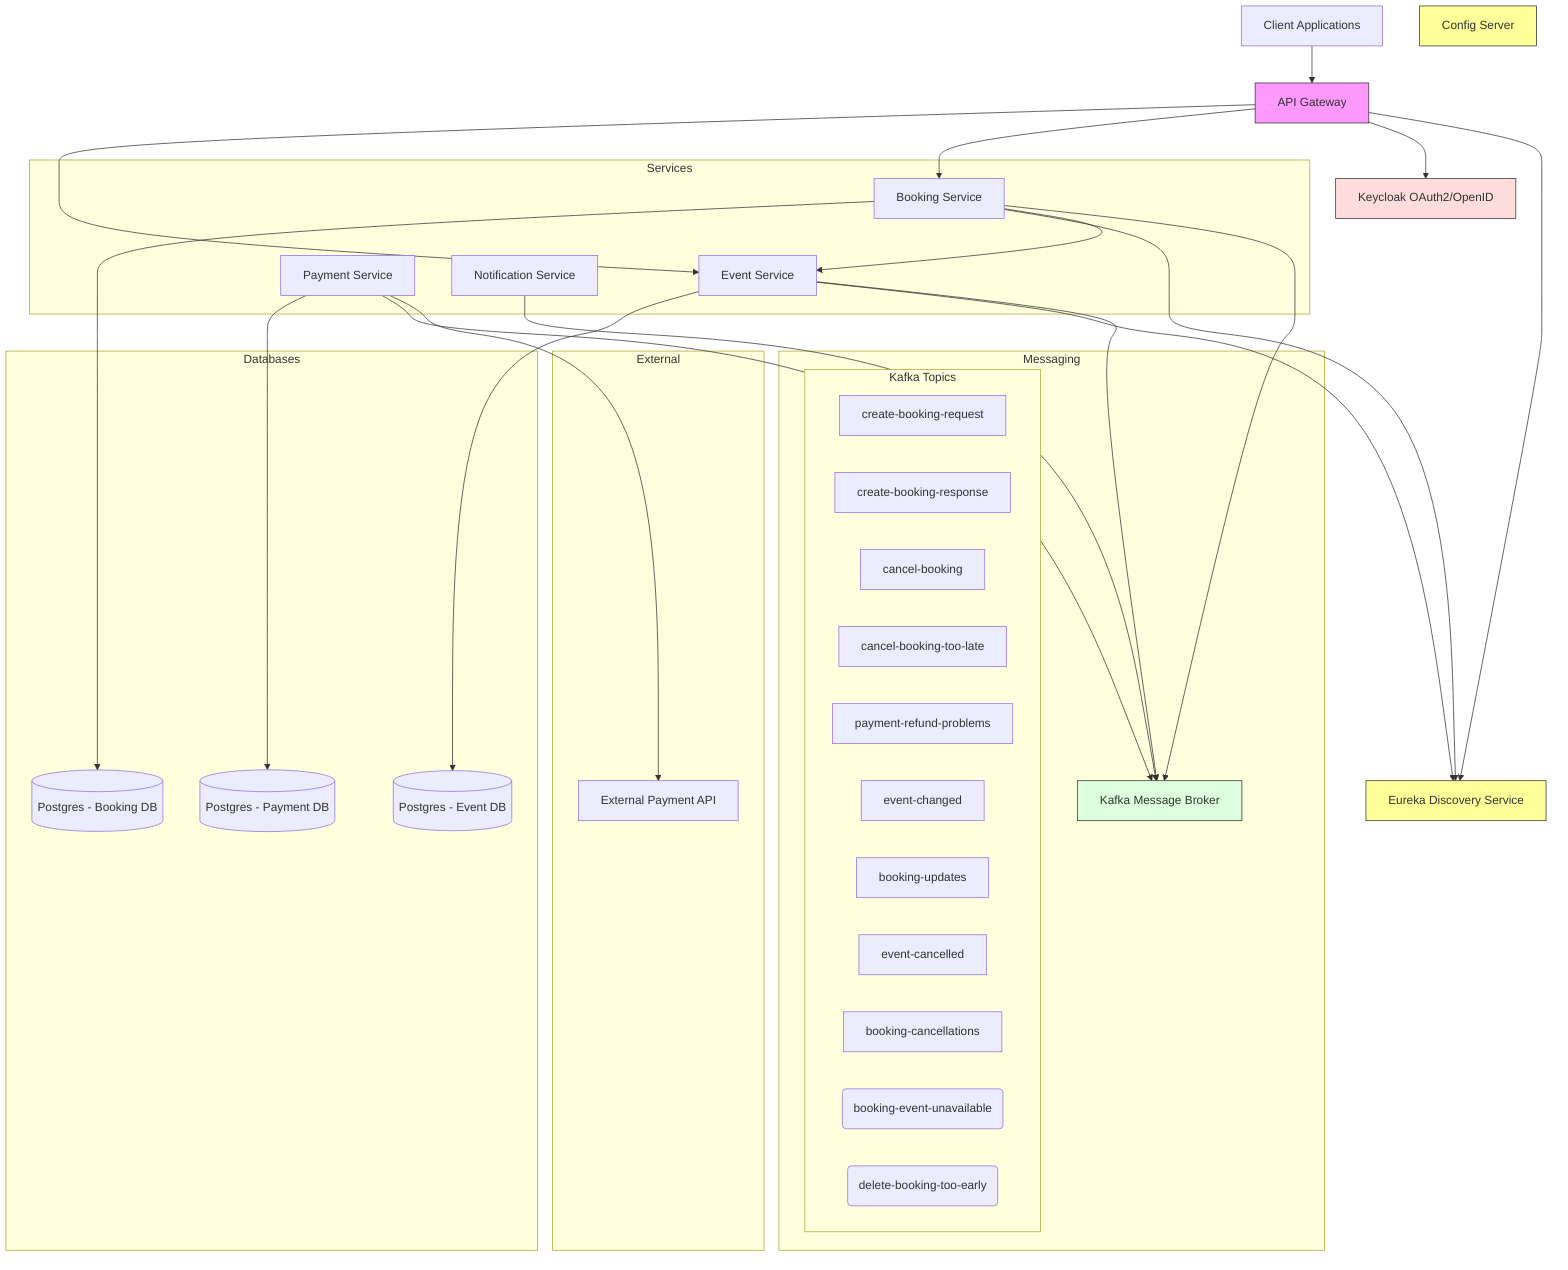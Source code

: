 graph TB
    Client[Client Applications]
    Gateway[API Gateway]
    Config[Config Server]
    Eureka[Eureka Discovery Service]
    Keycloak[Keycloak OAuth2/OpenID]
    
    subgraph Services
        EventService[Event Service]
        BookingService[Booking Service]
        PaymentService[Payment Service]
        NotificationService[Notification Service]
    end
    
    subgraph Databases
        EventDB[(Postgres - Event DB)]
        BookingDB[(Postgres - Booking DB)]
        PaymentDB[(Postgres - Payment DB)]
    end
    
    subgraph Messaging
        Kafka[Kafka Message Broker]
        
        subgraph Kafka Topics
            topic1[create-booking-request]
            topic2[create-booking-response]
            topic3[cancel-booking]
            topic4[cancel-booking-too-late]
            topic5[payment-refund-problems]
            topic6[event-changed]
            topic7[booking-updates]
            topic8[event-cancelled]
            topic9[booking-cancellations]
            topic10(booking-event-unavailable)
            topic11(delete-booking-too-early)
        end
    end
    
    subgraph External
        PaymentAPI[External Payment API]
    end
    
    Client --> Gateway
    Gateway --> EventService
    Gateway --> BookingService
    
    Gateway --> Keycloak
    
    EventService --> EventDB
    BookingService --> BookingDB
    PaymentService --> PaymentDB
    
    EventService --> Eureka
    BookingService --> Eureka
    Gateway --> Eureka
    
    BookingService --> EventService
    
    BookingService --> Kafka
    PaymentService --> Kafka
    NotificationService --> Kafka
    EventService --> Kafka
    
    PaymentService --> PaymentAPI
    
    style Gateway fill:#f9f,stroke:#333
    style Eureka fill:#ff9,stroke:#333
    style Config fill:#ff9,stroke:#333
    style Kafka fill:#dfd,stroke:#333
    style Keycloak fill:#fdd,stroke:#333